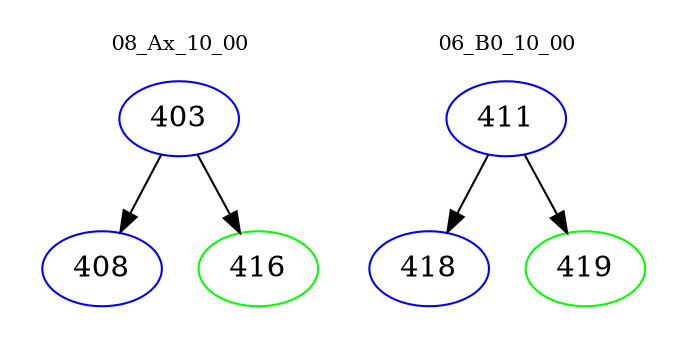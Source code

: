 digraph{
subgraph cluster_0 {
color = white
label = "08_Ax_10_00";
fontsize=10;
T0_403 [label="403", color="blue"]
T0_403 -> T0_408 [color="black"]
T0_408 [label="408", color="blue"]
T0_403 -> T0_416 [color="black"]
T0_416 [label="416", color="green"]
}
subgraph cluster_1 {
color = white
label = "06_B0_10_00";
fontsize=10;
T1_411 [label="411", color="blue"]
T1_411 -> T1_418 [color="black"]
T1_418 [label="418", color="blue"]
T1_411 -> T1_419 [color="black"]
T1_419 [label="419", color="green"]
}
}
